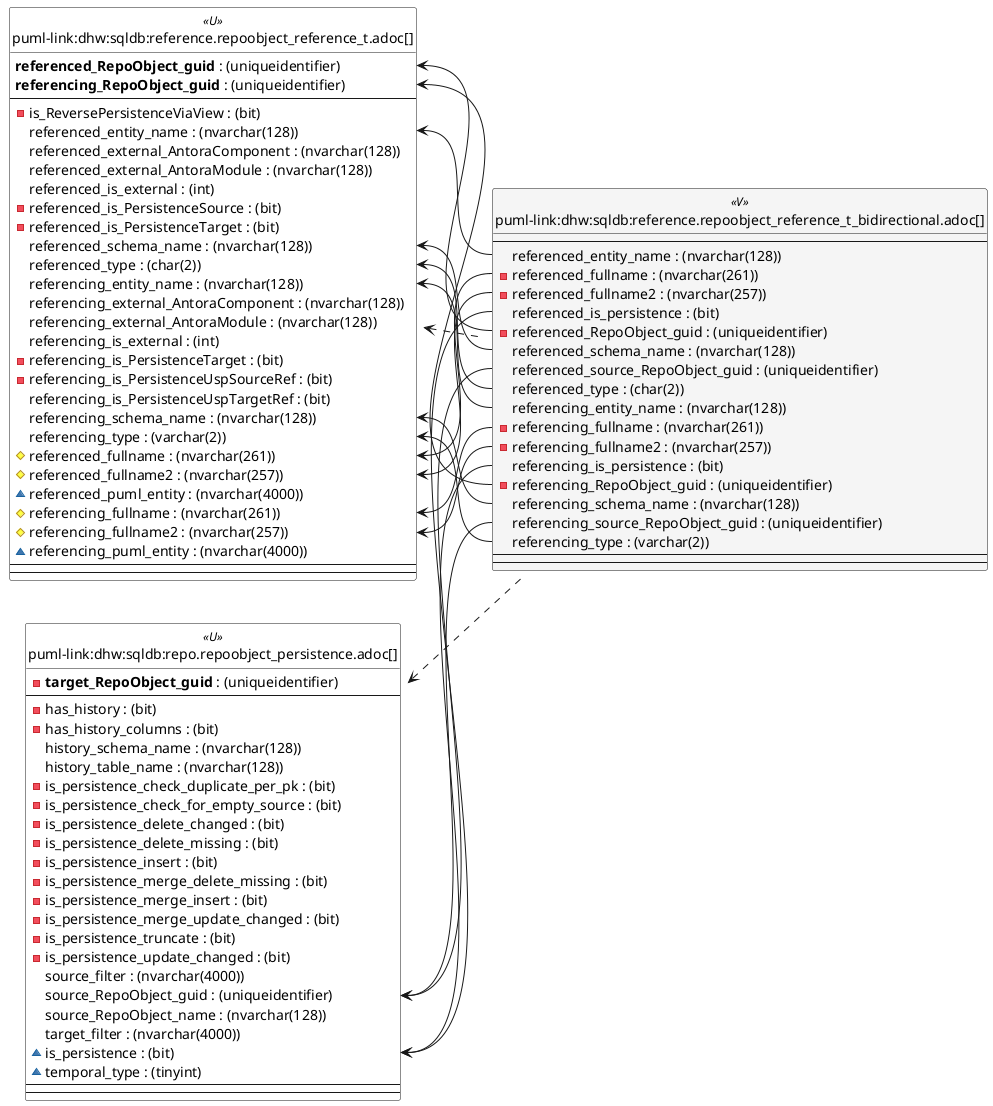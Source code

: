 @startuml
left to right direction
'top to bottom direction
hide circle
'avoide "." issues:
set namespaceSeparator none


skinparam class {
  BackgroundColor White
  BackgroundColor<<FN>> Yellow
  BackgroundColor<<FS>> Yellow
  BackgroundColor<<FT>> LightGray
  BackgroundColor<<IF>> Yellow
  BackgroundColor<<IS>> Yellow
  BackgroundColor<<P>> Aqua
  BackgroundColor<<PC>> Aqua
  BackgroundColor<<SN>> Yellow
  BackgroundColor<<SO>> SlateBlue
  BackgroundColor<<TF>> LightGray
  BackgroundColor<<TR>> Tomato
  BackgroundColor<<U>> White
  BackgroundColor<<V>> WhiteSmoke
  BackgroundColor<<X>> Aqua
  BackgroundColor<<external>> AliceBlue
}


entity "puml-link:dhw:sqldb:reference.repoobject_reference_t.adoc[]" as reference.RepoObject_reference_T << U >> {
  **referenced_RepoObject_guid** : (uniqueidentifier)
  **referencing_RepoObject_guid** : (uniqueidentifier)
  --
  - is_ReversePersistenceViaView : (bit)
  referenced_entity_name : (nvarchar(128))
  referenced_external_AntoraComponent : (nvarchar(128))
  referenced_external_AntoraModule : (nvarchar(128))
  referenced_is_external : (int)
  - referenced_is_PersistenceSource : (bit)
  - referenced_is_PersistenceTarget : (bit)
  referenced_schema_name : (nvarchar(128))
  referenced_type : (char(2))
  referencing_entity_name : (nvarchar(128))
  referencing_external_AntoraComponent : (nvarchar(128))
  referencing_external_AntoraModule : (nvarchar(128))
  referencing_is_external : (int)
  - referencing_is_PersistenceTarget : (bit)
  - referencing_is_PersistenceUspSourceRef : (bit)
  referencing_is_PersistenceUspTargetRef : (bit)
  referencing_schema_name : (nvarchar(128))
  referencing_type : (varchar(2))
  # referenced_fullname : (nvarchar(261))
  # referenced_fullname2 : (nvarchar(257))
  ~ referenced_puml_entity : (nvarchar(4000))
  # referencing_fullname : (nvarchar(261))
  # referencing_fullname2 : (nvarchar(257))
  ~ referencing_puml_entity : (nvarchar(4000))
  --
  --
}

entity "puml-link:dhw:sqldb:reference.repoobject_reference_t_bidirectional.adoc[]" as reference.RepoObject_reference_T_bidirectional << V >> {
  --
  referenced_entity_name : (nvarchar(128))
  - referenced_fullname : (nvarchar(261))
  - referenced_fullname2 : (nvarchar(257))
  referenced_is_persistence : (bit)
  - referenced_RepoObject_guid : (uniqueidentifier)
  referenced_schema_name : (nvarchar(128))
  referenced_source_RepoObject_guid : (uniqueidentifier)
  referenced_type : (char(2))
  referencing_entity_name : (nvarchar(128))
  - referencing_fullname : (nvarchar(261))
  - referencing_fullname2 : (nvarchar(257))
  referencing_is_persistence : (bit)
  - referencing_RepoObject_guid : (uniqueidentifier)
  referencing_schema_name : (nvarchar(128))
  referencing_source_RepoObject_guid : (uniqueidentifier)
  referencing_type : (varchar(2))
  --
  --
}

entity "puml-link:dhw:sqldb:repo.repoobject_persistence.adoc[]" as repo.RepoObject_persistence << U >> {
  - **target_RepoObject_guid** : (uniqueidentifier)
  --
  - has_history : (bit)
  - has_history_columns : (bit)
  history_schema_name : (nvarchar(128))
  history_table_name : (nvarchar(128))
  - is_persistence_check_duplicate_per_pk : (bit)
  - is_persistence_check_for_empty_source : (bit)
  - is_persistence_delete_changed : (bit)
  - is_persistence_delete_missing : (bit)
  - is_persistence_insert : (bit)
  - is_persistence_merge_delete_missing : (bit)
  - is_persistence_merge_insert : (bit)
  - is_persistence_merge_update_changed : (bit)
  - is_persistence_truncate : (bit)
  - is_persistence_update_changed : (bit)
  source_filter : (nvarchar(4000))
  source_RepoObject_guid : (uniqueidentifier)
  source_RepoObject_name : (nvarchar(128))
  target_filter : (nvarchar(4000))
  ~ is_persistence : (bit)
  ~ temporal_type : (tinyint)
  --
  --
}

reference.RepoObject_reference_T <.. reference.RepoObject_reference_T_bidirectional
repo.RepoObject_persistence <.. reference.RepoObject_reference_T_bidirectional
"reference.RepoObject_reference_T::referenced_entity_name" <-- "reference.RepoObject_reference_T_bidirectional::referenced_entity_name"
"reference.RepoObject_reference_T::referenced_fullname" <-- "reference.RepoObject_reference_T_bidirectional::referenced_fullname"
"reference.RepoObject_reference_T::referenced_fullname2" <-- "reference.RepoObject_reference_T_bidirectional::referenced_fullname2"
"reference.RepoObject_reference_T::referenced_RepoObject_guid" <-- "reference.RepoObject_reference_T_bidirectional::referenced_RepoObject_guid"
"reference.RepoObject_reference_T::referenced_schema_name" <-- "reference.RepoObject_reference_T_bidirectional::referenced_schema_name"
"reference.RepoObject_reference_T::referenced_type" <-- "reference.RepoObject_reference_T_bidirectional::referenced_type"
"reference.RepoObject_reference_T::referencing_entity_name" <-- "reference.RepoObject_reference_T_bidirectional::referencing_entity_name"
"reference.RepoObject_reference_T::referencing_fullname" <-- "reference.RepoObject_reference_T_bidirectional::referencing_fullname"
"reference.RepoObject_reference_T::referencing_fullname2" <-- "reference.RepoObject_reference_T_bidirectional::referencing_fullname2"
"reference.RepoObject_reference_T::referencing_RepoObject_guid" <-- "reference.RepoObject_reference_T_bidirectional::referencing_RepoObject_guid"
"reference.RepoObject_reference_T::referencing_schema_name" <-- "reference.RepoObject_reference_T_bidirectional::referencing_schema_name"
"reference.RepoObject_reference_T::referencing_type" <-- "reference.RepoObject_reference_T_bidirectional::referencing_type"
"repo.RepoObject_persistence::is_persistence" <-- "reference.RepoObject_reference_T_bidirectional::referenced_is_persistence"
"repo.RepoObject_persistence::is_persistence" <-- "reference.RepoObject_reference_T_bidirectional::referencing_is_persistence"
"repo.RepoObject_persistence::source_RepoObject_guid" <-- "reference.RepoObject_reference_T_bidirectional::referenced_source_RepoObject_guid"
"repo.RepoObject_persistence::source_RepoObject_guid" <-- "reference.RepoObject_reference_T_bidirectional::referencing_source_RepoObject_guid"
@enduml

